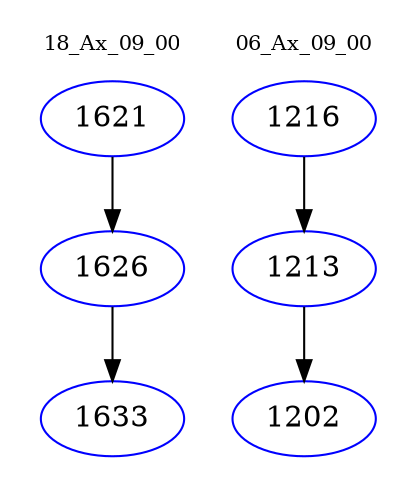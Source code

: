 digraph{
subgraph cluster_0 {
color = white
label = "18_Ax_09_00";
fontsize=10;
T0_1621 [label="1621", color="blue"]
T0_1621 -> T0_1626 [color="black"]
T0_1626 [label="1626", color="blue"]
T0_1626 -> T0_1633 [color="black"]
T0_1633 [label="1633", color="blue"]
}
subgraph cluster_1 {
color = white
label = "06_Ax_09_00";
fontsize=10;
T1_1216 [label="1216", color="blue"]
T1_1216 -> T1_1213 [color="black"]
T1_1213 [label="1213", color="blue"]
T1_1213 -> T1_1202 [color="black"]
T1_1202 [label="1202", color="blue"]
}
}
